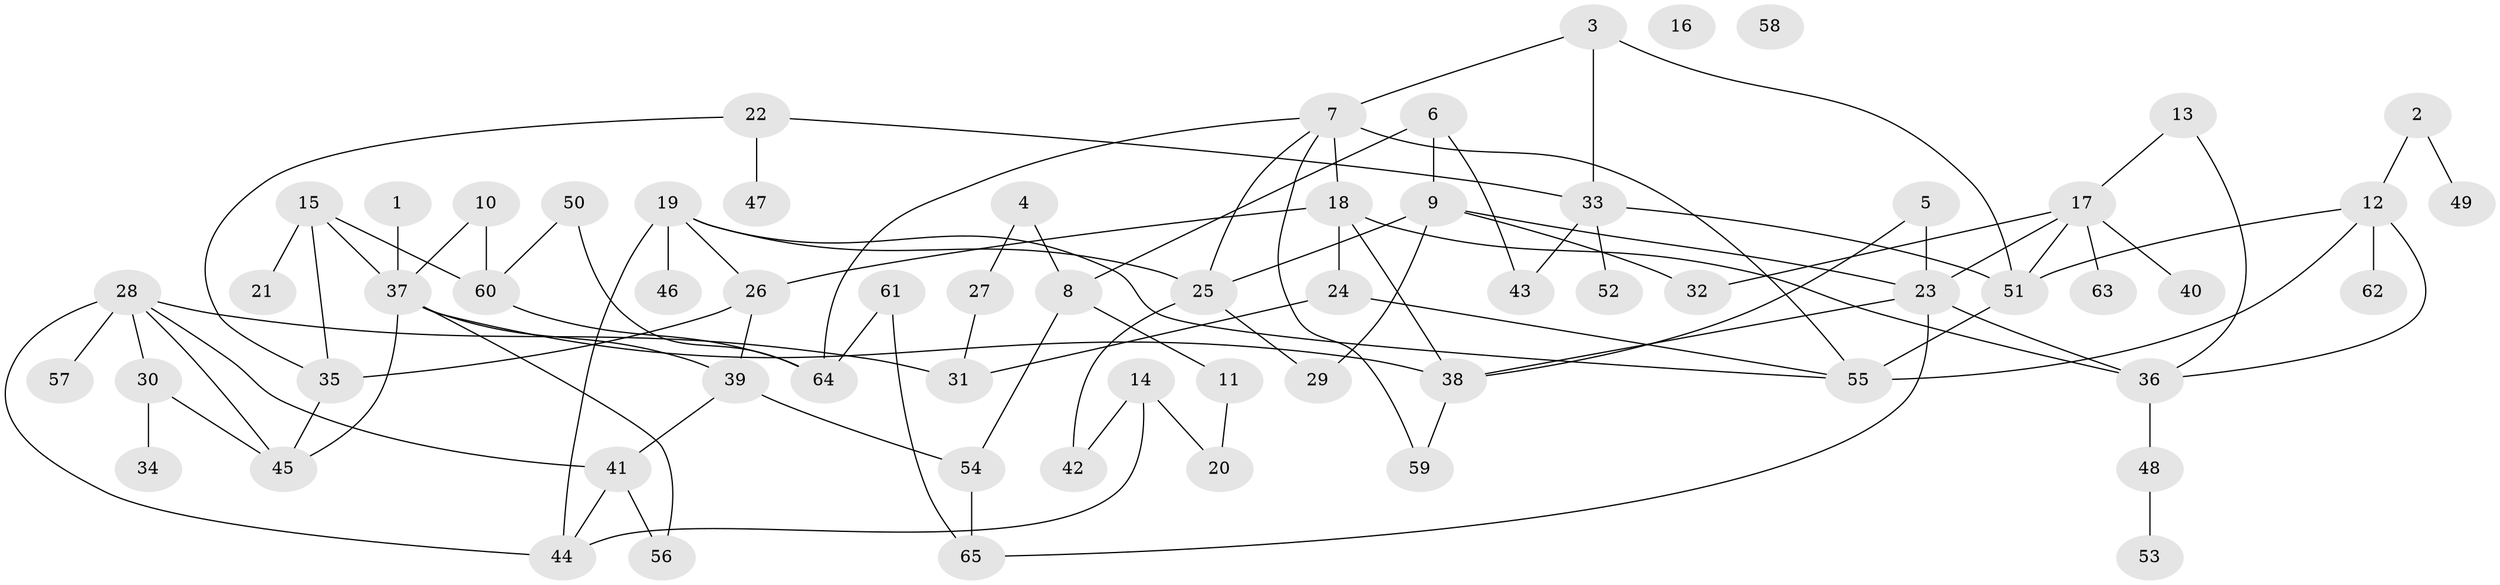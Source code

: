 // Generated by graph-tools (version 1.1) at 2025/13/03/09/25 04:13:08]
// undirected, 65 vertices, 97 edges
graph export_dot {
graph [start="1"]
  node [color=gray90,style=filled];
  1;
  2;
  3;
  4;
  5;
  6;
  7;
  8;
  9;
  10;
  11;
  12;
  13;
  14;
  15;
  16;
  17;
  18;
  19;
  20;
  21;
  22;
  23;
  24;
  25;
  26;
  27;
  28;
  29;
  30;
  31;
  32;
  33;
  34;
  35;
  36;
  37;
  38;
  39;
  40;
  41;
  42;
  43;
  44;
  45;
  46;
  47;
  48;
  49;
  50;
  51;
  52;
  53;
  54;
  55;
  56;
  57;
  58;
  59;
  60;
  61;
  62;
  63;
  64;
  65;
  1 -- 37;
  2 -- 12;
  2 -- 49;
  3 -- 7;
  3 -- 33;
  3 -- 51;
  4 -- 8;
  4 -- 27;
  5 -- 23;
  5 -- 38;
  6 -- 8;
  6 -- 9;
  6 -- 43;
  7 -- 18;
  7 -- 25;
  7 -- 55;
  7 -- 59;
  7 -- 64;
  8 -- 11;
  8 -- 54;
  9 -- 23;
  9 -- 25;
  9 -- 29;
  9 -- 32;
  10 -- 37;
  10 -- 60;
  11 -- 20;
  12 -- 36;
  12 -- 51;
  12 -- 55;
  12 -- 62;
  13 -- 17;
  13 -- 36;
  14 -- 20;
  14 -- 42;
  14 -- 44;
  15 -- 21;
  15 -- 35;
  15 -- 37;
  15 -- 60;
  17 -- 23;
  17 -- 32;
  17 -- 40;
  17 -- 51;
  17 -- 63;
  18 -- 24;
  18 -- 26;
  18 -- 36;
  18 -- 38;
  19 -- 25;
  19 -- 26;
  19 -- 44;
  19 -- 46;
  19 -- 55;
  22 -- 33;
  22 -- 35;
  22 -- 47;
  23 -- 36;
  23 -- 38;
  23 -- 65;
  24 -- 31;
  24 -- 55;
  25 -- 29;
  25 -- 42;
  26 -- 35;
  26 -- 39;
  27 -- 31;
  28 -- 30;
  28 -- 31;
  28 -- 41;
  28 -- 44;
  28 -- 45;
  28 -- 57;
  30 -- 34;
  30 -- 45;
  33 -- 43;
  33 -- 51;
  33 -- 52;
  35 -- 45;
  36 -- 48;
  37 -- 38;
  37 -- 39;
  37 -- 45;
  37 -- 56;
  38 -- 59;
  39 -- 41;
  39 -- 54;
  41 -- 44;
  41 -- 56;
  48 -- 53;
  50 -- 60;
  50 -- 64;
  51 -- 55;
  54 -- 65;
  60 -- 64;
  61 -- 64;
  61 -- 65;
}
